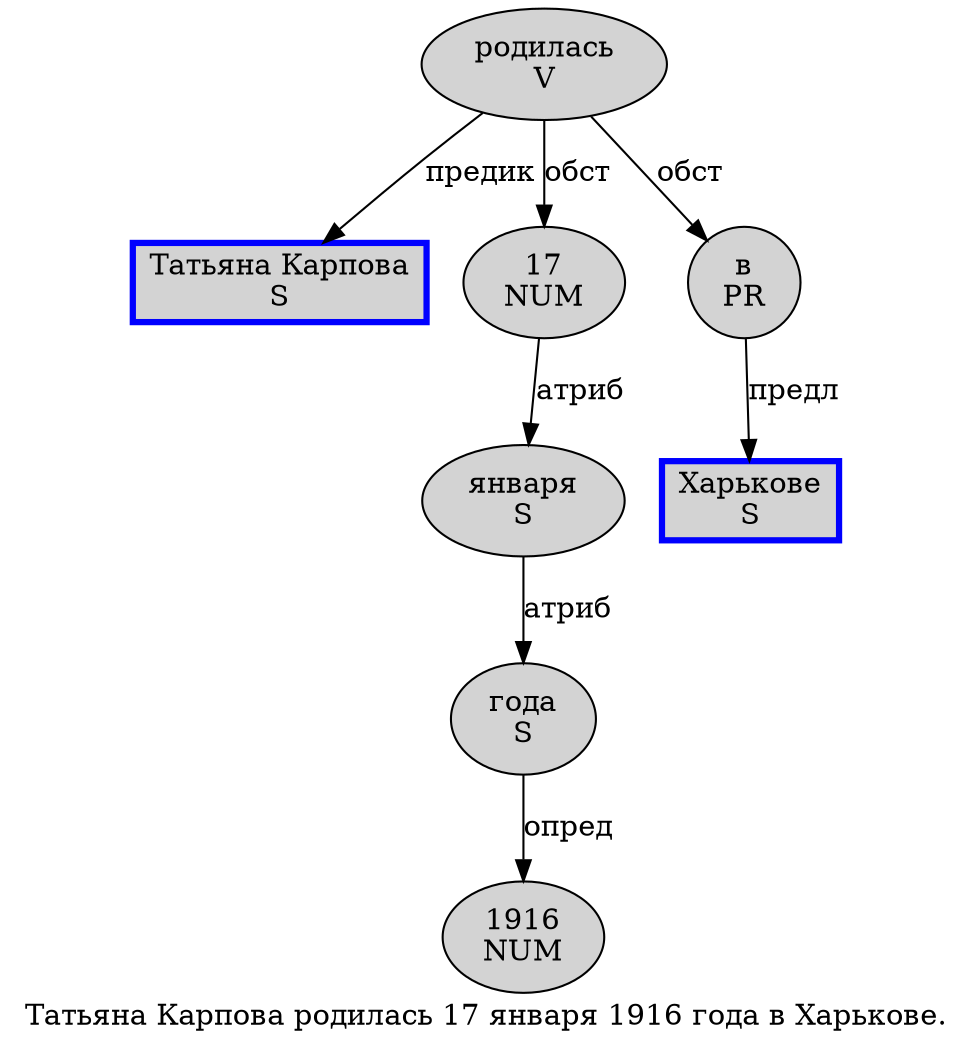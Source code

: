 digraph SENTENCE_1194 {
	graph [label="Татьяна Карпова родилась 17 января 1916 года в Харькове."]
	node [style=filled]
		0 [label="Татьяна Карпова
S" color=blue fillcolor=lightgray penwidth=3 shape=box]
		1 [label="родилась
V" color="" fillcolor=lightgray penwidth=1 shape=ellipse]
		2 [label="17
NUM" color="" fillcolor=lightgray penwidth=1 shape=ellipse]
		3 [label="января
S" color="" fillcolor=lightgray penwidth=1 shape=ellipse]
		4 [label="1916
NUM" color="" fillcolor=lightgray penwidth=1 shape=ellipse]
		5 [label="года
S" color="" fillcolor=lightgray penwidth=1 shape=ellipse]
		6 [label="в
PR" color="" fillcolor=lightgray penwidth=1 shape=ellipse]
		7 [label="Харькове
S" color=blue fillcolor=lightgray penwidth=3 shape=box]
			2 -> 3 [label="атриб"]
			3 -> 5 [label="атриб"]
			6 -> 7 [label="предл"]
			5 -> 4 [label="опред"]
			1 -> 0 [label="предик"]
			1 -> 2 [label="обст"]
			1 -> 6 [label="обст"]
}